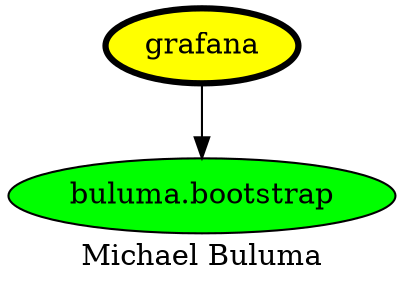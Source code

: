 digraph PhiloDilemma {
  label = "Michael Buluma" ;
  overlap=false
  {
    "grafana" [fillcolor=yellow style=filled penwidth=3]
    "buluma.bootstrap" [fillcolor=green style=filled]
  }
  "grafana" -> "buluma.bootstrap"
}
